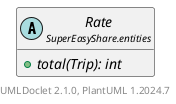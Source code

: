@startuml
    set namespaceSeparator none
    hide empty fields
    hide empty methods

    abstract class "<size:14>Rate\n<size:10>SuperEasyShare.entities" as SuperEasyShare.entities.Rate [[Rate.html]] {
        {abstract} +total(Trip): int
    }

    center footer UMLDoclet 2.1.0, PlantUML %version()
@enduml
